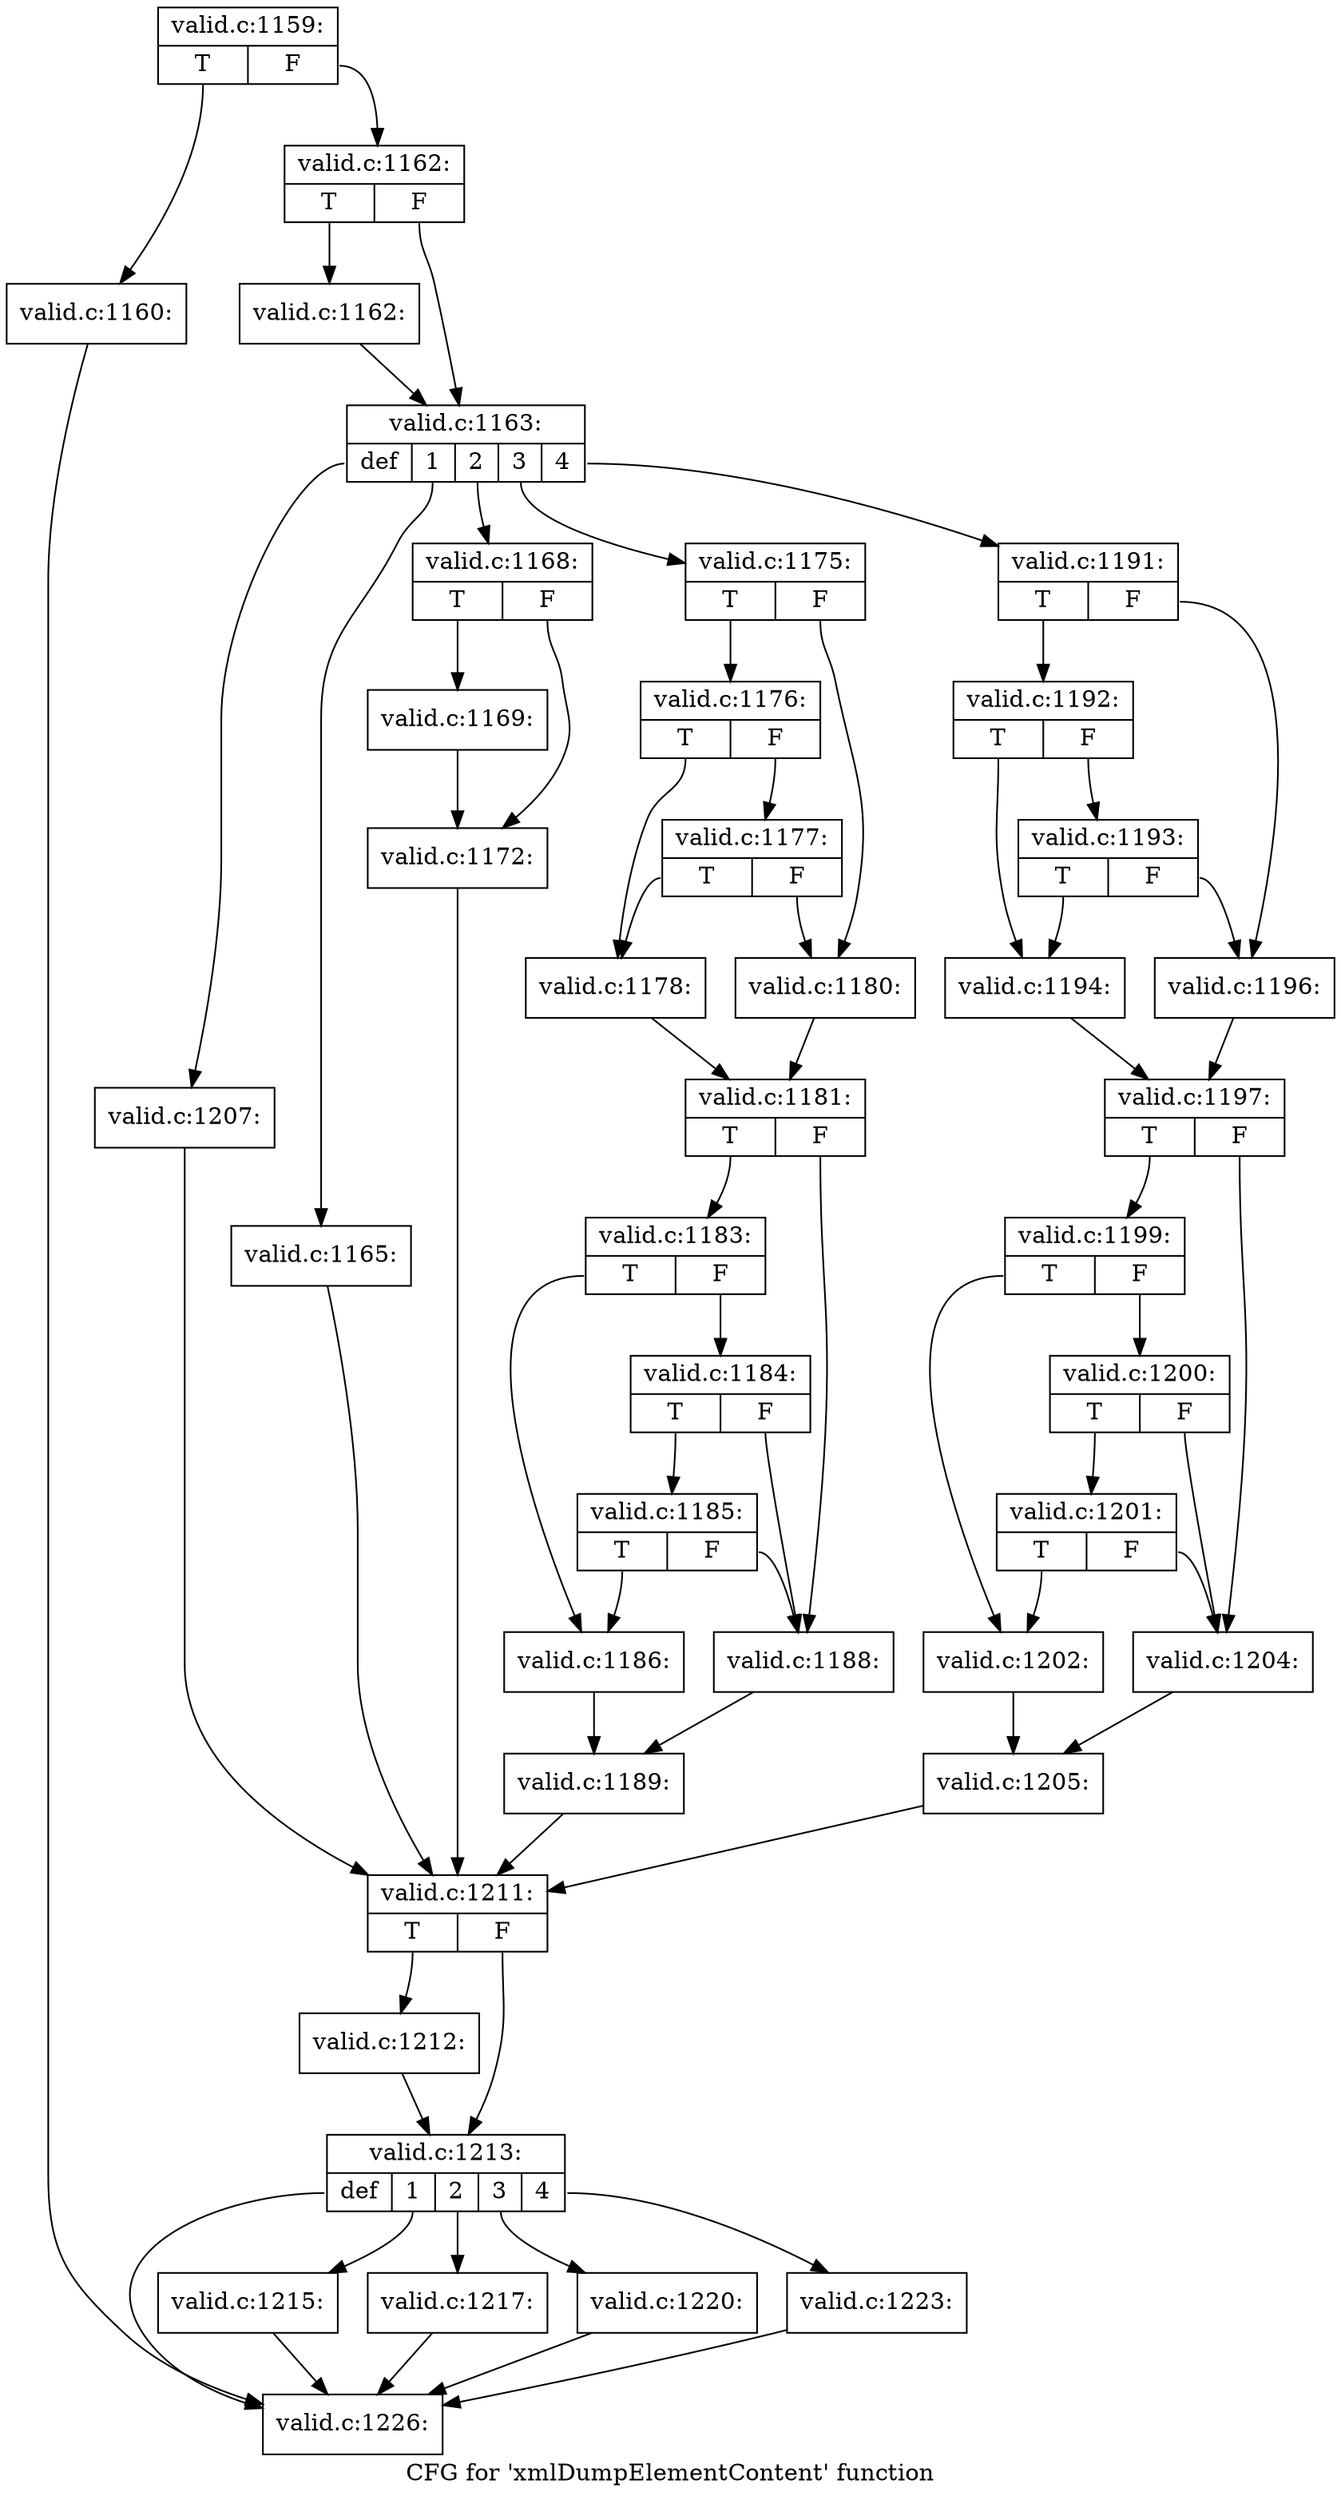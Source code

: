 digraph "CFG for 'xmlDumpElementContent' function" {
	label="CFG for 'xmlDumpElementContent' function";

	Node0x55fa50df8500 [shape=record,label="{valid.c:1159:|{<s0>T|<s1>F}}"];
	Node0x55fa50df8500:s0 -> Node0x55fa50fb21f0;
	Node0x55fa50df8500:s1 -> Node0x55fa50fb2240;
	Node0x55fa50fb21f0 [shape=record,label="{valid.c:1160:}"];
	Node0x55fa50fb21f0 -> Node0x55fa50fbaed0;
	Node0x55fa50fb2240 [shape=record,label="{valid.c:1162:|{<s0>T|<s1>F}}"];
	Node0x55fa50fb2240:s0 -> Node0x55fa50fb25f0;
	Node0x55fa50fb2240:s1 -> Node0x55fa50fb2640;
	Node0x55fa50fb25f0 [shape=record,label="{valid.c:1162:}"];
	Node0x55fa50fb25f0 -> Node0x55fa50fb2640;
	Node0x55fa50fb2640 [shape=record,label="{valid.c:1163:|{<s0>def|<s1>1|<s2>2|<s3>3|<s4>4}}"];
	Node0x55fa50fb2640:s0 -> Node0x55fa50fb2b20;
	Node0x55fa50fb2640:s1 -> Node0x55fa50fb2e60;
	Node0x55fa50fb2640:s2 -> Node0x55fa50fb3030;
	Node0x55fa50fb2640:s3 -> Node0x55fa50fb3eb0;
	Node0x55fa50fb2640:s4 -> Node0x55fa50fb7340;
	Node0x55fa50fb2e60 [shape=record,label="{valid.c:1165:}"];
	Node0x55fa50fb2e60 -> Node0x55fa50fb29b0;
	Node0x55fa50fb3030 [shape=record,label="{valid.c:1168:|{<s0>T|<s1>F}}"];
	Node0x55fa50fb3030:s0 -> Node0x55fa50fb3120;
	Node0x55fa50fb3030:s1 -> Node0x55fa50fb3170;
	Node0x55fa50fb3120 [shape=record,label="{valid.c:1169:}"];
	Node0x55fa50fb3120 -> Node0x55fa50fb3170;
	Node0x55fa50fb3170 [shape=record,label="{valid.c:1172:}"];
	Node0x55fa50fb3170 -> Node0x55fa50fb29b0;
	Node0x55fa50fb3eb0 [shape=record,label="{valid.c:1175:|{<s0>T|<s1>F}}"];
	Node0x55fa50fb3eb0:s0 -> Node0x55fa50fb4090;
	Node0x55fa50fb3eb0:s1 -> Node0x55fa50fb4040;
	Node0x55fa50fb4090 [shape=record,label="{valid.c:1176:|{<s0>T|<s1>F}}"];
	Node0x55fa50fb4090:s0 -> Node0x55fa50fb3fa0;
	Node0x55fa50fb4090:s1 -> Node0x55fa50fb44e0;
	Node0x55fa50fb44e0 [shape=record,label="{valid.c:1177:|{<s0>T|<s1>F}}"];
	Node0x55fa50fb44e0:s0 -> Node0x55fa50fb3fa0;
	Node0x55fa50fb44e0:s1 -> Node0x55fa50fb4040;
	Node0x55fa50fb3fa0 [shape=record,label="{valid.c:1178:}"];
	Node0x55fa50fb3fa0 -> Node0x55fa50fb3ff0;
	Node0x55fa50fb4040 [shape=record,label="{valid.c:1180:}"];
	Node0x55fa50fb4040 -> Node0x55fa50fb3ff0;
	Node0x55fa50fb3ff0 [shape=record,label="{valid.c:1181:|{<s0>T|<s1>F}}"];
	Node0x55fa50fb3ff0:s0 -> Node0x55fa50fb58a0;
	Node0x55fa50fb3ff0:s1 -> Node0x55fa50fb5850;
	Node0x55fa50fb58a0 [shape=record,label="{valid.c:1183:|{<s0>T|<s1>F}}"];
	Node0x55fa50fb58a0:s0 -> Node0x55fa50fb57b0;
	Node0x55fa50fb58a0:s1 -> Node0x55fa50fb5cf0;
	Node0x55fa50fb5cf0 [shape=record,label="{valid.c:1184:|{<s0>T|<s1>F}}"];
	Node0x55fa50fb5cf0:s0 -> Node0x55fa50fb61d0;
	Node0x55fa50fb5cf0:s1 -> Node0x55fa50fb5850;
	Node0x55fa50fb61d0 [shape=record,label="{valid.c:1185:|{<s0>T|<s1>F}}"];
	Node0x55fa50fb61d0:s0 -> Node0x55fa50fb57b0;
	Node0x55fa50fb61d0:s1 -> Node0x55fa50fb5850;
	Node0x55fa50fb57b0 [shape=record,label="{valid.c:1186:}"];
	Node0x55fa50fb57b0 -> Node0x55fa50fb5800;
	Node0x55fa50fb5850 [shape=record,label="{valid.c:1188:}"];
	Node0x55fa50fb5850 -> Node0x55fa50fb5800;
	Node0x55fa50fb5800 [shape=record,label="{valid.c:1189:}"];
	Node0x55fa50fb5800 -> Node0x55fa50fb29b0;
	Node0x55fa50fb7340 [shape=record,label="{valid.c:1191:|{<s0>T|<s1>F}}"];
	Node0x55fa50fb7340:s0 -> Node0x55fa50fb74e0;
	Node0x55fa50fb7340:s1 -> Node0x55fa50fb7490;
	Node0x55fa50fb74e0 [shape=record,label="{valid.c:1192:|{<s0>T|<s1>F}}"];
	Node0x55fa50fb74e0:s0 -> Node0x55fa50fb73f0;
	Node0x55fa50fb74e0:s1 -> Node0x55fa50fb7930;
	Node0x55fa50fb7930 [shape=record,label="{valid.c:1193:|{<s0>T|<s1>F}}"];
	Node0x55fa50fb7930:s0 -> Node0x55fa50fb73f0;
	Node0x55fa50fb7930:s1 -> Node0x55fa50fb7490;
	Node0x55fa50fb73f0 [shape=record,label="{valid.c:1194:}"];
	Node0x55fa50fb73f0 -> Node0x55fa50fb7440;
	Node0x55fa50fb7490 [shape=record,label="{valid.c:1196:}"];
	Node0x55fa50fb7490 -> Node0x55fa50fb7440;
	Node0x55fa50fb7440 [shape=record,label="{valid.c:1197:|{<s0>T|<s1>F}}"];
	Node0x55fa50fb7440:s0 -> Node0x55fa50fb8cf0;
	Node0x55fa50fb7440:s1 -> Node0x55fa50fb8ca0;
	Node0x55fa50fb8cf0 [shape=record,label="{valid.c:1199:|{<s0>T|<s1>F}}"];
	Node0x55fa50fb8cf0:s0 -> Node0x55fa50fb8c00;
	Node0x55fa50fb8cf0:s1 -> Node0x55fa50fb9140;
	Node0x55fa50fb9140 [shape=record,label="{valid.c:1200:|{<s0>T|<s1>F}}"];
	Node0x55fa50fb9140:s0 -> Node0x55fa50fb9620;
	Node0x55fa50fb9140:s1 -> Node0x55fa50fb8ca0;
	Node0x55fa50fb9620 [shape=record,label="{valid.c:1201:|{<s0>T|<s1>F}}"];
	Node0x55fa50fb9620:s0 -> Node0x55fa50fb8c00;
	Node0x55fa50fb9620:s1 -> Node0x55fa50fb8ca0;
	Node0x55fa50fb8c00 [shape=record,label="{valid.c:1202:}"];
	Node0x55fa50fb8c00 -> Node0x55fa50fb8c50;
	Node0x55fa50fb8ca0 [shape=record,label="{valid.c:1204:}"];
	Node0x55fa50fb8ca0 -> Node0x55fa50fb8c50;
	Node0x55fa50fb8c50 [shape=record,label="{valid.c:1205:}"];
	Node0x55fa50fb8c50 -> Node0x55fa50fb29b0;
	Node0x55fa50fb2b20 [shape=record,label="{valid.c:1207:}"];
	Node0x55fa50fb2b20 -> Node0x55fa50fb29b0;
	Node0x55fa50fb29b0 [shape=record,label="{valid.c:1211:|{<s0>T|<s1>F}}"];
	Node0x55fa50fb29b0:s0 -> Node0x55fa50fbaa70;
	Node0x55fa50fb29b0:s1 -> Node0x55fa50fbaac0;
	Node0x55fa50fbaa70 [shape=record,label="{valid.c:1212:}"];
	Node0x55fa50fbaa70 -> Node0x55fa50fbaac0;
	Node0x55fa50fbaac0 [shape=record,label="{valid.c:1213:|{<s0>def|<s1>1|<s2>2|<s3>3|<s4>4}}"];
	Node0x55fa50fbaac0:s0 -> Node0x55fa50fbaed0;
	Node0x55fa50fbaac0:s1 -> Node0x55fa50fbb420;
	Node0x55fa50fbaac0:s2 -> Node0x55fa50fbb500;
	Node0x55fa50fbaac0:s3 -> Node0x55fa50fbb770;
	Node0x55fa50fbaac0:s4 -> Node0x55fa50fbb9e0;
	Node0x55fa50fbb420 [shape=record,label="{valid.c:1215:}"];
	Node0x55fa50fbb420 -> Node0x55fa50fbaed0;
	Node0x55fa50fbb500 [shape=record,label="{valid.c:1217:}"];
	Node0x55fa50fbb500 -> Node0x55fa50fbaed0;
	Node0x55fa50fbb770 [shape=record,label="{valid.c:1220:}"];
	Node0x55fa50fbb770 -> Node0x55fa50fbaed0;
	Node0x55fa50fbb9e0 [shape=record,label="{valid.c:1223:}"];
	Node0x55fa50fbb9e0 -> Node0x55fa50fbaed0;
	Node0x55fa50fbaed0 [shape=record,label="{valid.c:1226:}"];
}
